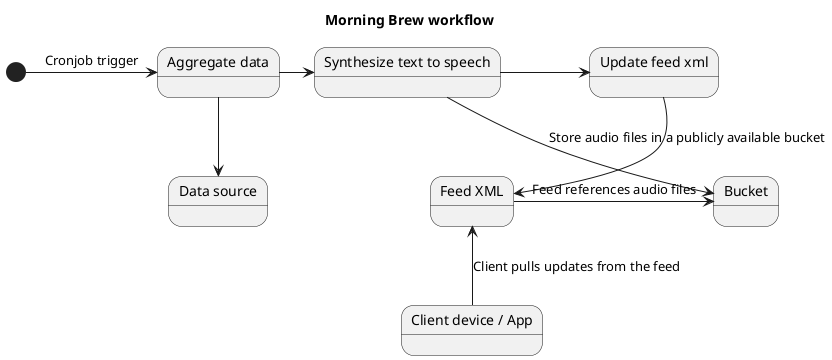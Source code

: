 @startuml

title Morning Brew workflow

state "Aggregate data" as aggregate
state "Data source" as data_sources
state "Synthesize text to speech" as synthesize
state "Bucket" as bucket
state "Feed XML" as feed
state "Update feed xml" as feed_svc
state "Client device / App" as client

[*] -> aggregate : Cronjob trigger
aggregate -down-> data_sources
aggregate -> synthesize
synthesize -down-> bucket : Store audio files in a publicly available bucket

feed -> bucket : Feed references audio files
synthesize -> feed_svc
feed_svc -down-> feed

client -up-> feed : Client pulls updates from the feed

@enduml